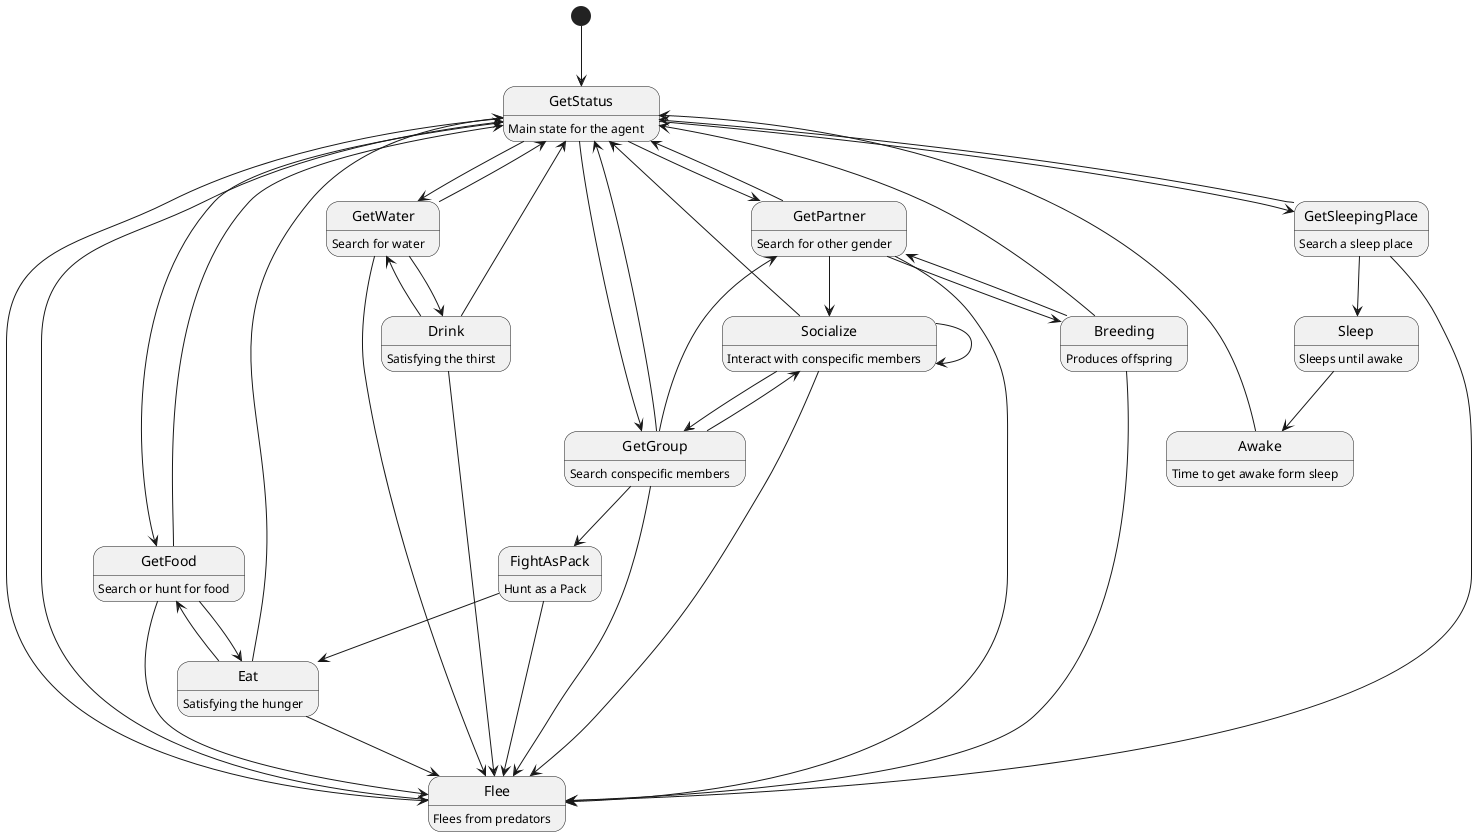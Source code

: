 ﻿@startuml

[*] --> GetStatus

GetStatus : Main state for the agent
GetStatus --> GetFood
GetStatus --> GetWater
GetStatus --> GetSleepingPlace
GetStatus --> GetPartner
GetStatus --> GetGroup
GetStatus --> Flee

Flee : Flees from predators
Flee --> GetStatus

GetWater : Search for water
GetWater --> Drink
GetWater --> GetStatus
GetWater --> Flee

Drink : Satisfying the thirst
Drink -u> GetStatus
Drink -u> GetWater
Drink --> Flee

GetFood : Search or hunt for food
GetFood --> Eat
GetFood --> GetStatus
GetFood --> Flee
Eat : Satisfying the hunger
Eat -u> GetStatus
Eat -u> GetFood
Eat --> Flee

GetSleepingPlace : Search a sleep place
GetSleepingPlace --> GetStatus
GetSleepingPlace --> Sleep
GetSleepingPlace --> Flee
Sleep : Sleeps until awake
Sleep --> Awake
Awake : Time to get awake form sleep
Awake --> GetStatus

GetPartner : Search for other gender
GetPartner --> GetStatus
GetPartner --> Breeding
GetPartner --> Socialize
GetPartner --> Flee
Breeding : Produces offspring 
Breeding --> GetStatus
Breeding --> GetPartner
Breeding --> Flee

GetGroup : Search conspecific members
GetGroup --> GetStatus
GetGroup --> Socialize
GetGroup --> GetPartner
GetGroup --> Flee
GetGroup --> FightAsPack
FightAsPack : Hunt as a Pack
FightAsPack --> Eat
FightAsPack --> Flee
Socialize : Interact with conspecific members
Socialize --> GetStatus
Socialize --> Socialize
Socialize --> GetGroup
Socialize --> Flee

@enduml